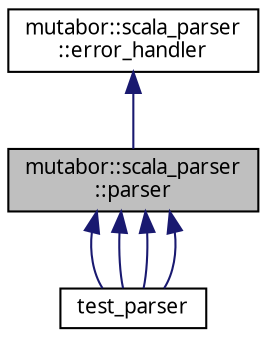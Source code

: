 digraph "mutabor::scala_parser::parser"
{
  edge [fontname="Sans",fontsize="10",labelfontname="Sans",labelfontsize="10"];
  node [fontname="Sans",fontsize="10",shape=record];
  Node0 [label="mutabor::scala_parser\l::parser",height=0.2,width=0.4,color="black", fillcolor="grey75", style="filled", fontcolor="black"];
  Node1 -> Node0 [dir="back",color="midnightblue",fontsize="10",style="solid",fontname="Sans"];
  Node1 [label="mutabor::scala_parser\l::error_handler",height=0.2,width=0.4,color="black", fillcolor="white", style="filled",URL="$de/d91/structmutabor_1_1scala__parser_1_1error__handler.html"];
  Node0 -> Node2 [dir="back",color="midnightblue",fontsize="10",style="solid",fontname="Sans"];
  Node2 [label="test_parser",height=0.2,width=0.4,color="black", fillcolor="white", style="filled",URL="$df/d2f/structtest__parser.html"];
  Node0 -> Node2 [dir="back",color="midnightblue",fontsize="10",style="solid",fontname="Sans"];
  Node0 -> Node2 [dir="back",color="midnightblue",fontsize="10",style="solid",fontname="Sans"];
  Node0 -> Node2 [dir="back",color="midnightblue",fontsize="10",style="solid",fontname="Sans"];
}
